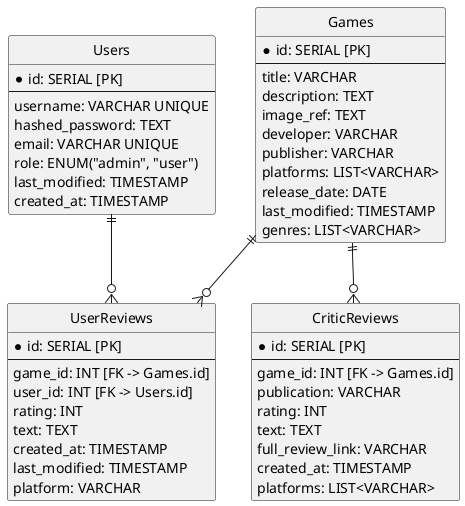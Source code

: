 @startuml
hide circle

entity Games {
  * id: SERIAL [PK]
  --
  title: VARCHAR
  description: TEXT
  image_ref: TEXT
  developer: VARCHAR
  publisher: VARCHAR
  platforms: LIST<VARCHAR>
  release_date: DATE
  last_modified: TIMESTAMP
  genres: LIST<VARCHAR>
}

entity Users {
  * id: SERIAL [PK]
  --
  username: VARCHAR UNIQUE
  hashed_password: TEXT
  email: VARCHAR UNIQUE
  role: ENUM("admin", "user")
  last_modified: TIMESTAMP
  created_at: TIMESTAMP
}

entity UserReviews {
  * id: SERIAL [PK]
  --
  game_id: INT [FK -> Games.id]
  user_id: INT [FK -> Users.id]
  rating: INT
  text: TEXT
  created_at: TIMESTAMP
  last_modified: TIMESTAMP
  platform: VARCHAR
}

entity CriticReviews {
  * id: SERIAL [PK]
  --
  game_id: INT [FK -> Games.id]
  publication: VARCHAR
  rating: INT
  text: TEXT
  full_review_link: VARCHAR
  created_at: TIMESTAMP
  platforms: LIST<VARCHAR>
}


Users ||--o{ UserReviews
Games ||--o{ UserReviews
Games ||--o{ CriticReviews


@enduml
